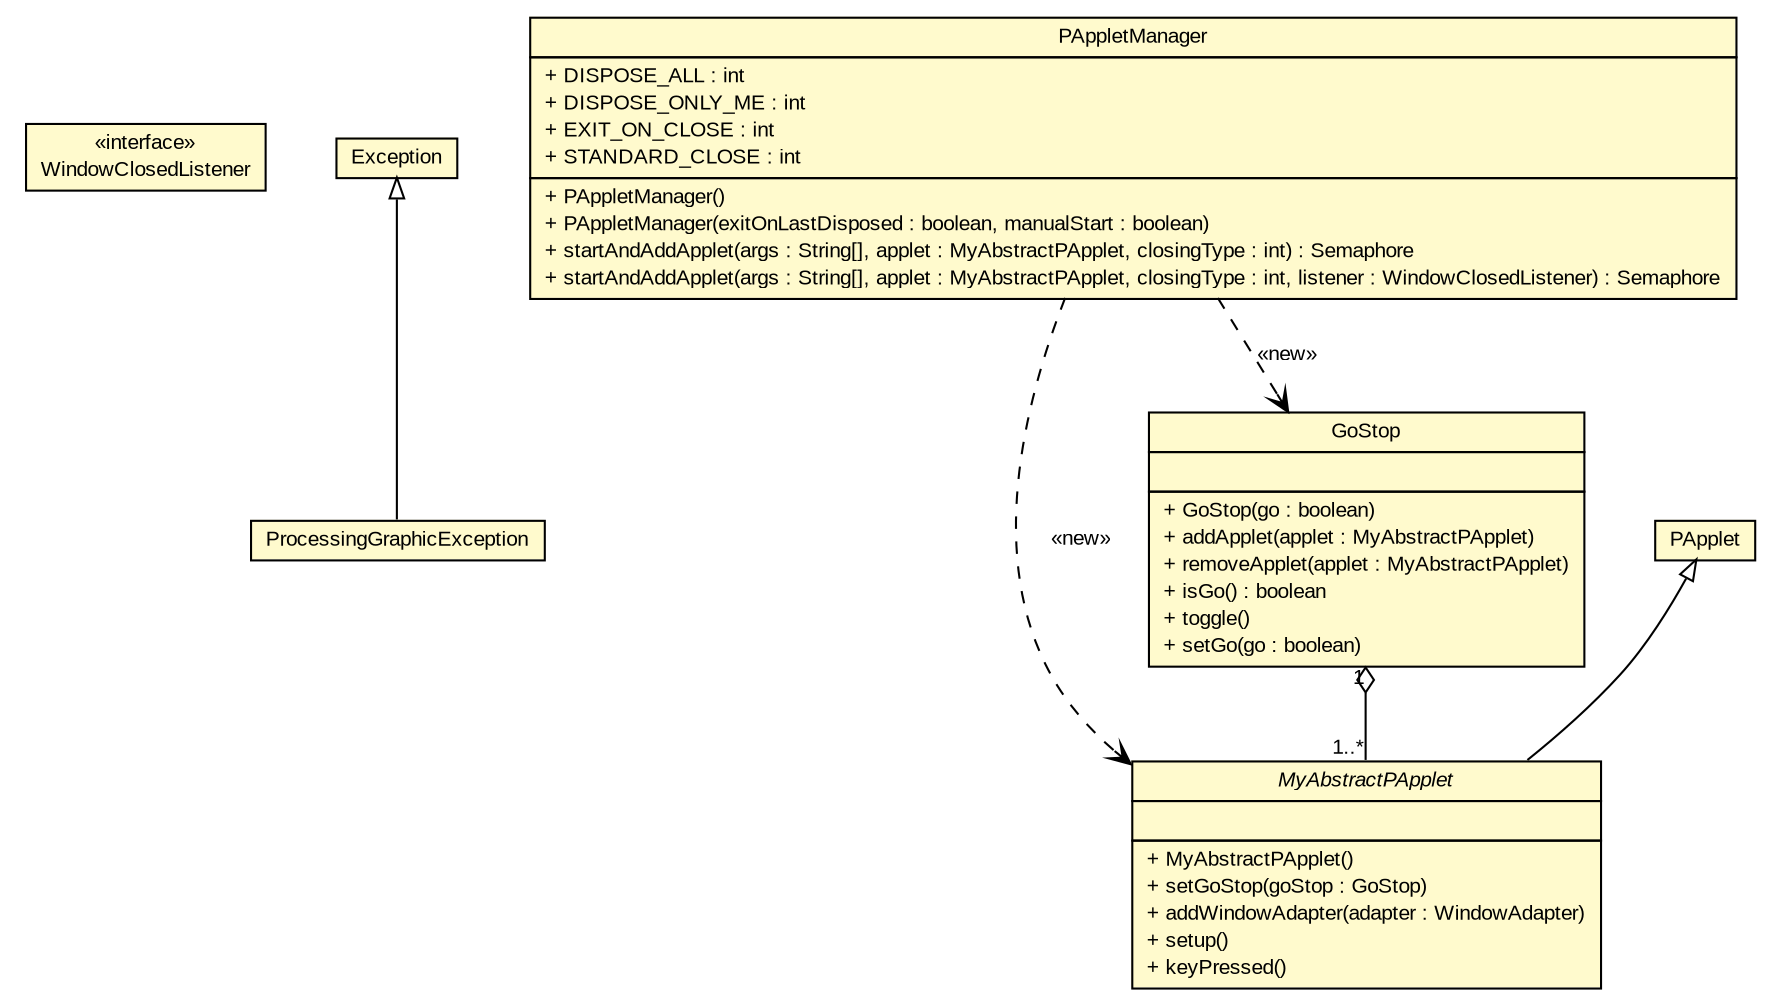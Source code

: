 #!/usr/local/bin/dot
#
# Class diagram 
# Generated by UMLGraph version 5.4 (http://www.umlgraph.org/)
#

digraph G {
	edge [fontname="arial",fontsize=10,labelfontname="arial",labelfontsize=10];
	node [fontname="arial",fontsize=10,shape=plaintext];
	nodesep=0.25;
	ranksep=0.5;
	// it.gius.processing.util.WindowClosedListener
	c1 [label=<<table title="it.gius.processing.util.WindowClosedListener" border="0" cellborder="1" cellspacing="0" cellpadding="2" port="p" bgcolor="LemonChiffon">
		<tr><td><table border="0" cellspacing="0" cellpadding="1">
<tr><td align="center" balign="center"> &#171;interface&#187; </td></tr>
<tr><td align="center" balign="center"> WindowClosedListener </td></tr>
		</table></td></tr>
		</table>>, URL="null", fontname="arial", fontcolor="black", fontsize=10.0];
	// it.gius.processing.util.ProcessingGraphicException
	c2 [label=<<table title="it.gius.processing.util.ProcessingGraphicException" border="0" cellborder="1" cellspacing="0" cellpadding="2" port="p" bgcolor="LemonChiffon">
		<tr><td><table border="0" cellspacing="0" cellpadding="1">
<tr><td align="center" balign="center"> ProcessingGraphicException </td></tr>
		</table></td></tr>
		</table>>, URL="null", fontname="arial", fontcolor="black", fontsize=10.0];
	// it.gius.processing.util.PAppletManager
	c3 [label=<<table title="it.gius.processing.util.PAppletManager" border="0" cellborder="1" cellspacing="0" cellpadding="2" port="p" bgcolor="LemonChiffon">
		<tr><td><table border="0" cellspacing="0" cellpadding="1">
<tr><td align="center" balign="center"> PAppletManager </td></tr>
		</table></td></tr>
		<tr><td><table border="0" cellspacing="0" cellpadding="1">
<tr><td align="left" balign="left"> + DISPOSE_ALL : int </td></tr>
<tr><td align="left" balign="left"> + DISPOSE_ONLY_ME : int </td></tr>
<tr><td align="left" balign="left"> + EXIT_ON_CLOSE : int </td></tr>
<tr><td align="left" balign="left"> + STANDARD_CLOSE : int </td></tr>
		</table></td></tr>
		<tr><td><table border="0" cellspacing="0" cellpadding="1">
<tr><td align="left" balign="left"> + PAppletManager() </td></tr>
<tr><td align="left" balign="left"> + PAppletManager(exitOnLastDisposed : boolean, manualStart : boolean) </td></tr>
<tr><td align="left" balign="left"> + startAndAddApplet(args : String[], applet : MyAbstractPApplet, closingType : int) : Semaphore </td></tr>
<tr><td align="left" balign="left"> + startAndAddApplet(args : String[], applet : MyAbstractPApplet, closingType : int, listener : WindowClosedListener) : Semaphore </td></tr>
		</table></td></tr>
		</table>>, URL="null", fontname="arial", fontcolor="black", fontsize=10.0];
	// it.gius.processing.util.MyAbstractPApplet
	c4 [label=<<table title="it.gius.processing.util.MyAbstractPApplet" border="0" cellborder="1" cellspacing="0" cellpadding="2" port="p" bgcolor="LemonChiffon">
		<tr><td><table border="0" cellspacing="0" cellpadding="1">
<tr><td align="center" balign="center"><font face="arial italic"> MyAbstractPApplet </font></td></tr>
		</table></td></tr>
		<tr><td><table border="0" cellspacing="0" cellpadding="1">
<tr><td align="left" balign="left">  </td></tr>
		</table></td></tr>
		<tr><td><table border="0" cellspacing="0" cellpadding="1">
<tr><td align="left" balign="left"> + MyAbstractPApplet() </td></tr>
<tr><td align="left" balign="left"> + setGoStop(goStop : GoStop) </td></tr>
<tr><td align="left" balign="left"> + addWindowAdapter(adapter : WindowAdapter) </td></tr>
<tr><td align="left" balign="left"> + setup() </td></tr>
<tr><td align="left" balign="left"> + keyPressed() </td></tr>
		</table></td></tr>
		</table>>, URL="null", fontname="arial", fontcolor="black", fontsize=10.0];
	// it.gius.processing.util.GoStop
	c5 [label=<<table title="it.gius.processing.util.GoStop" border="0" cellborder="1" cellspacing="0" cellpadding="2" port="p" bgcolor="LemonChiffon">
		<tr><td><table border="0" cellspacing="0" cellpadding="1">
<tr><td align="center" balign="center"> GoStop </td></tr>
		</table></td></tr>
		<tr><td><table border="0" cellspacing="0" cellpadding="1">
<tr><td align="left" balign="left">  </td></tr>
		</table></td></tr>
		<tr><td><table border="0" cellspacing="0" cellpadding="1">
<tr><td align="left" balign="left"> + GoStop(go : boolean) </td></tr>
<tr><td align="left" balign="left"> + addApplet(applet : MyAbstractPApplet) </td></tr>
<tr><td align="left" balign="left"> + removeApplet(applet : MyAbstractPApplet) </td></tr>
<tr><td align="left" balign="left"> + isGo() : boolean </td></tr>
<tr><td align="left" balign="left"> + toggle() </td></tr>
<tr><td align="left" balign="left"> + setGo(go : boolean) </td></tr>
		</table></td></tr>
		</table>>, URL="null", fontname="arial", fontcolor="black", fontsize=10.0];
	//it.gius.processing.util.ProcessingGraphicException extends java.lang.Exception
	c6:p -> c2:p [dir=back,arrowtail=empty];
	// it.gius.processing.util.PAppletManager DEPEND it.gius.processing.util.MyAbstractPApplet
	c3:p -> c4:p [taillabel="", label="&#171;new&#187;", headlabel="", fontname="arial", fontcolor="black", fontsize=10.0, color="black", arrowhead=open, style=dashed];
	// it.gius.processing.util.PAppletManager DEPEND it.gius.processing.util.GoStop
	c3:p -> c5:p [taillabel="", label="&#171;new&#187;", headlabel="", fontname="arial", fontcolor="black", fontsize=10.0, color="black", arrowhead=open, style=dashed];
	//it.gius.processing.util.MyAbstractPApplet extends PApplet
	c7:p -> c4:p [dir=back,arrowtail=empty];
	// it.gius.processing.util.GoStop HAS it.gius.processing.util.MyAbstractPApplet
	c5:p -> c4:p [taillabel="1", label="", headlabel="1..*", fontname="arial", fontcolor="black", fontsize=10.0, color="black", arrowhead=none, arrowtail=ediamond, dir=both];
	// PApplet
	c7[label=<<table title="PApplet" border="0" cellborder="1" cellspacing="0" cellpadding="2" port="p" bgcolor="LemonChiffon" href="http://java.sun.com/j2se/1.4.2/docs/api//PApplet.html">
		<tr><td><table border="0" cellspacing="0" cellpadding="1">
<tr><td align="center" balign="center"> PApplet </td></tr>
		</table></td></tr>
		</table>>, fontname="arial", fontcolor="black", fontsize=10.0];
	// java.lang.Exception
	c6 [label=<<table title="java.lang.Exception" border="0" cellborder="1" cellspacing="0" cellpadding="2" port="p" bgcolor="LemonChiffon" href="http://java.sun.com/j2se/1.4.2/docs/api/java/lang/Exception.html">
		<tr><td><table border="0" cellspacing="0" cellpadding="1">
<tr><td align="center" balign="center"> Exception </td></tr>
		</table></td></tr>
		</table>>, URL="http://java.sun.com/j2se/1.4.2/docs/api/java/lang/Exception.html", fontname="arial", fontcolor="black", fontsize=10.0];
}

